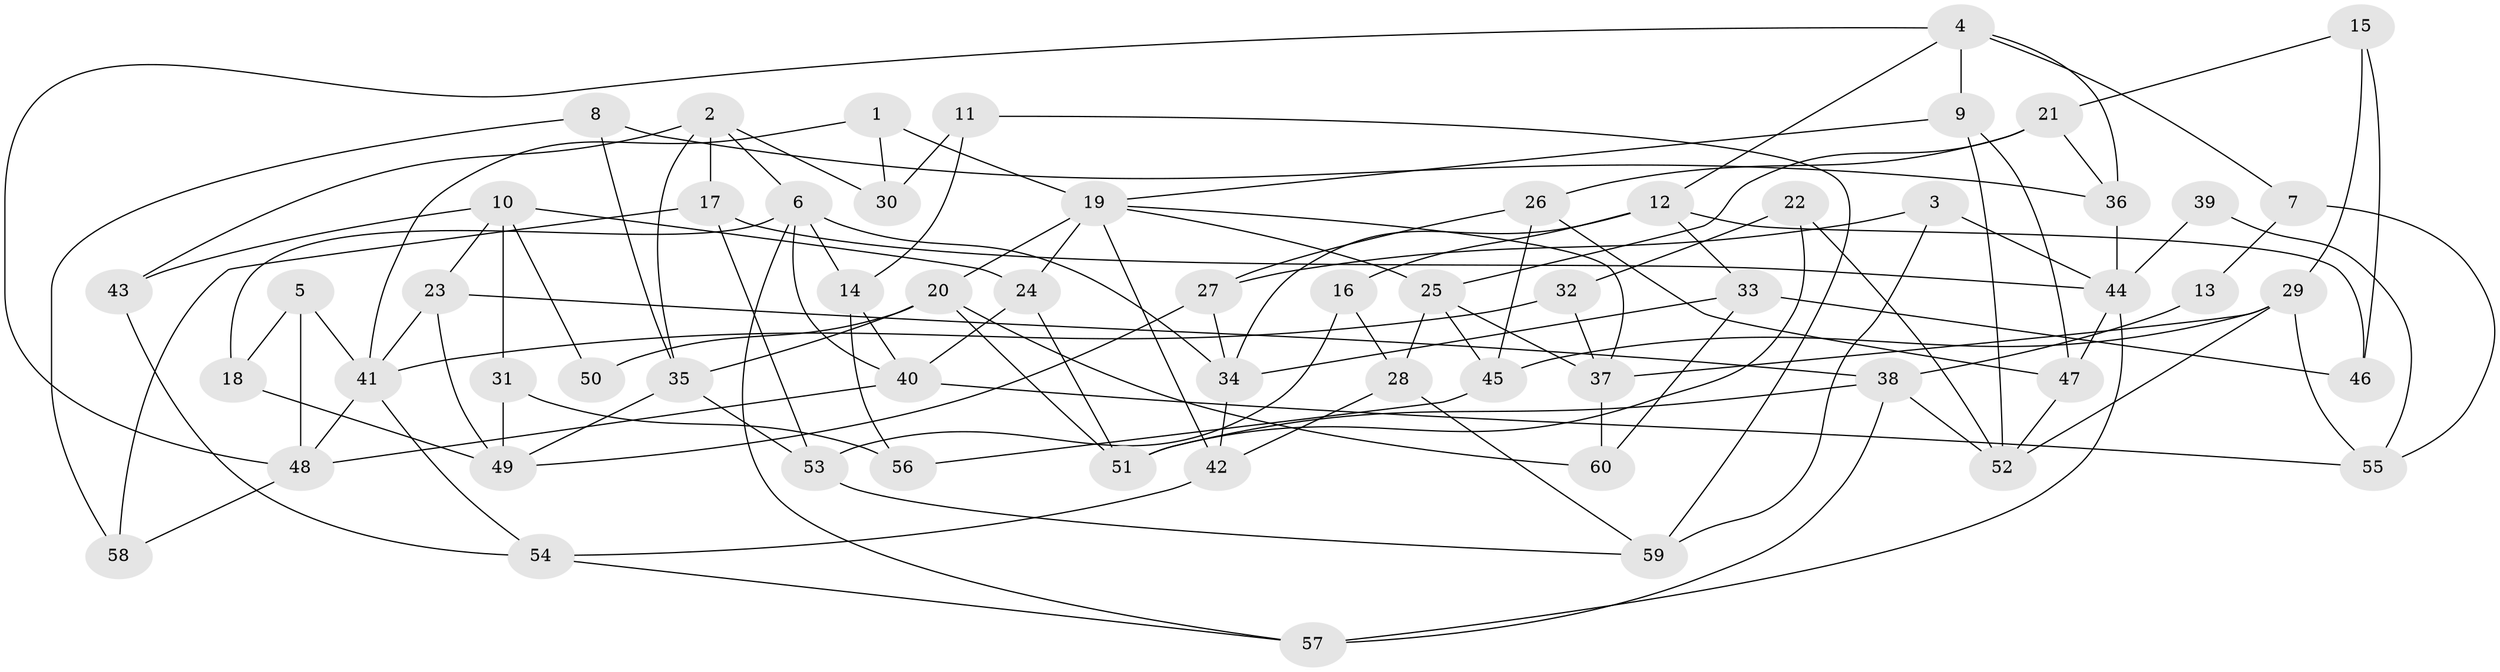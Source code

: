 // coarse degree distribution, {2: 0.1111111111111111, 3: 0.3333333333333333, 4: 0.1111111111111111, 5: 0.16666666666666666, 8: 0.05555555555555555, 6: 0.05555555555555555, 7: 0.1111111111111111, 9: 0.05555555555555555}
// Generated by graph-tools (version 1.1) at 2025/55/03/04/25 21:55:31]
// undirected, 60 vertices, 120 edges
graph export_dot {
graph [start="1"]
  node [color=gray90,style=filled];
  1;
  2;
  3;
  4;
  5;
  6;
  7;
  8;
  9;
  10;
  11;
  12;
  13;
  14;
  15;
  16;
  17;
  18;
  19;
  20;
  21;
  22;
  23;
  24;
  25;
  26;
  27;
  28;
  29;
  30;
  31;
  32;
  33;
  34;
  35;
  36;
  37;
  38;
  39;
  40;
  41;
  42;
  43;
  44;
  45;
  46;
  47;
  48;
  49;
  50;
  51;
  52;
  53;
  54;
  55;
  56;
  57;
  58;
  59;
  60;
  1 -- 19;
  1 -- 41;
  1 -- 30;
  2 -- 6;
  2 -- 30;
  2 -- 17;
  2 -- 35;
  2 -- 43;
  3 -- 27;
  3 -- 44;
  3 -- 59;
  4 -- 48;
  4 -- 36;
  4 -- 7;
  4 -- 9;
  4 -- 12;
  5 -- 48;
  5 -- 41;
  5 -- 18;
  6 -- 57;
  6 -- 34;
  6 -- 14;
  6 -- 18;
  6 -- 40;
  7 -- 55;
  7 -- 13;
  8 -- 36;
  8 -- 35;
  8 -- 58;
  9 -- 52;
  9 -- 19;
  9 -- 47;
  10 -- 43;
  10 -- 31;
  10 -- 23;
  10 -- 24;
  10 -- 50;
  11 -- 14;
  11 -- 59;
  11 -- 30;
  12 -- 34;
  12 -- 16;
  12 -- 33;
  12 -- 46;
  13 -- 38;
  14 -- 40;
  14 -- 56;
  15 -- 29;
  15 -- 46;
  15 -- 21;
  16 -- 28;
  16 -- 53;
  17 -- 53;
  17 -- 44;
  17 -- 58;
  18 -- 49;
  19 -- 24;
  19 -- 20;
  19 -- 25;
  19 -- 37;
  19 -- 42;
  20 -- 35;
  20 -- 50;
  20 -- 51;
  20 -- 60;
  21 -- 25;
  21 -- 26;
  21 -- 36;
  22 -- 32;
  22 -- 51;
  22 -- 52;
  23 -- 38;
  23 -- 41;
  23 -- 49;
  24 -- 51;
  24 -- 40;
  25 -- 45;
  25 -- 28;
  25 -- 37;
  26 -- 27;
  26 -- 45;
  26 -- 47;
  27 -- 49;
  27 -- 34;
  28 -- 59;
  28 -- 42;
  29 -- 52;
  29 -- 37;
  29 -- 45;
  29 -- 55;
  31 -- 49;
  31 -- 56;
  32 -- 37;
  32 -- 41;
  33 -- 60;
  33 -- 34;
  33 -- 46;
  34 -- 42;
  35 -- 49;
  35 -- 53;
  36 -- 44;
  37 -- 60;
  38 -- 52;
  38 -- 57;
  38 -- 51;
  39 -- 55;
  39 -- 44;
  40 -- 48;
  40 -- 55;
  41 -- 48;
  41 -- 54;
  42 -- 54;
  43 -- 54;
  44 -- 47;
  44 -- 57;
  45 -- 56;
  47 -- 52;
  48 -- 58;
  53 -- 59;
  54 -- 57;
}
